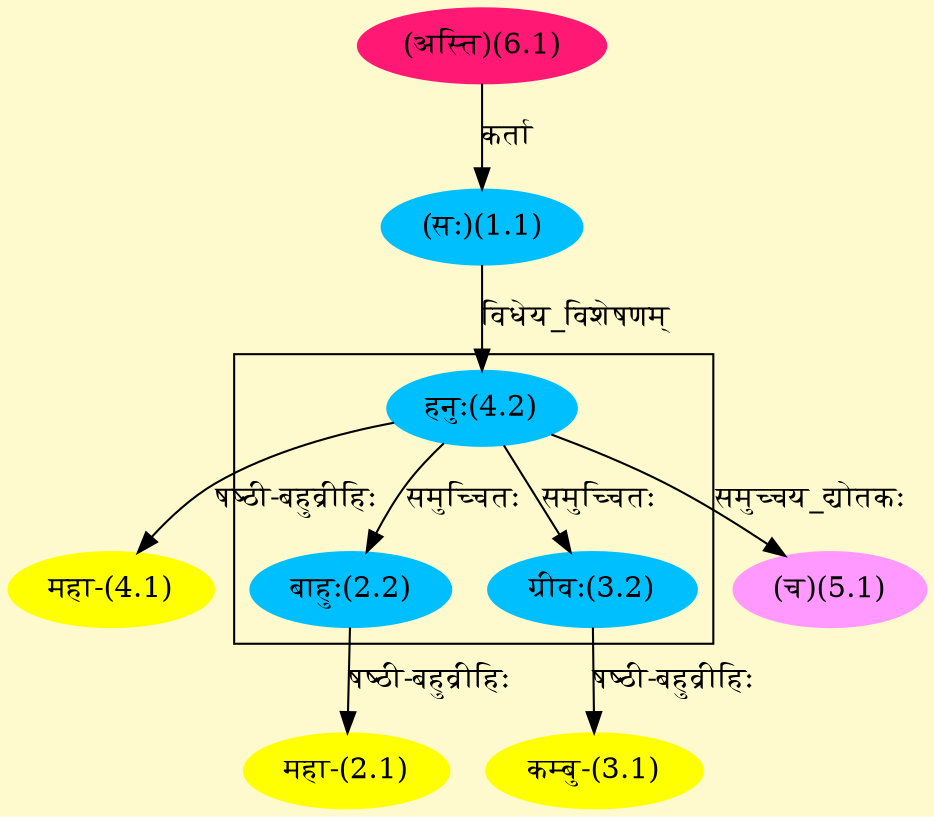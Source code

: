 digraph G{
rankdir=BT;
 compound=true;
 bgcolor="lemonchiffon1";

subgraph cluster_1{
Node2_2 [style=filled, color="#00BFFF" label = "बाहुः(2.2)"]
Node4_2 [style=filled, color="#00BFFF" label = "हनुः(4.2)"]
Node3_2 [style=filled, color="#00BFFF" label = "ग्रीवः(3.2)"]

}
Node1_1 [style=filled, color="#00BFFF" label = "(सः)(1.1)"]
Node6_1 [style=filled, color="#FF1975" label = "(अस्ति)(6.1)"]
Node2_1 [style=filled, color="#FFFF00" label = "महा-(2.1)"]
Node2_2 [style=filled, color="#00BFFF" label = "बाहुः(2.2)"]
Node3_1 [style=filled, color="#FFFF00" label = "कम्बु-(3.1)"]
Node3_2 [style=filled, color="#00BFFF" label = "ग्रीवः(3.2)"]
Node4_1 [style=filled, color="#FFFF00" label = "महा-(4.1)"]
Node4_2 [style=filled, color="#00BFFF" label = "हनुः(4.2)"]
Node5_1 [style=filled, color="#FF99FF" label = "(च)(5.1)"]
/* Start of Relations section */

Node1_1 -> Node6_1 [  label="कर्ता"  dir="back" ]
Node2_1 -> Node2_2 [  label="षष्ठी-बहुव्रीहिः"  dir="back" ]
Node2_2 -> Node4_2 [  label="समुच्चितः"  dir="back" ]
Node3_1 -> Node3_2 [  label="षष्ठी-बहुव्रीहिः"  dir="back" ]
Node3_2 -> Node4_2 [  label="समुच्चितः"  dir="back" ]
Node4_1 -> Node4_2 [  label="षष्ठी-बहुव्रीहिः"  dir="back" ]
Node4_2 -> Node1_1 [  label="विधेय_विशेषणम्"  dir="back" ]
Node5_1 -> Node4_2 [  label="समुच्चय_द्योतकः"  dir="back" ]
}
